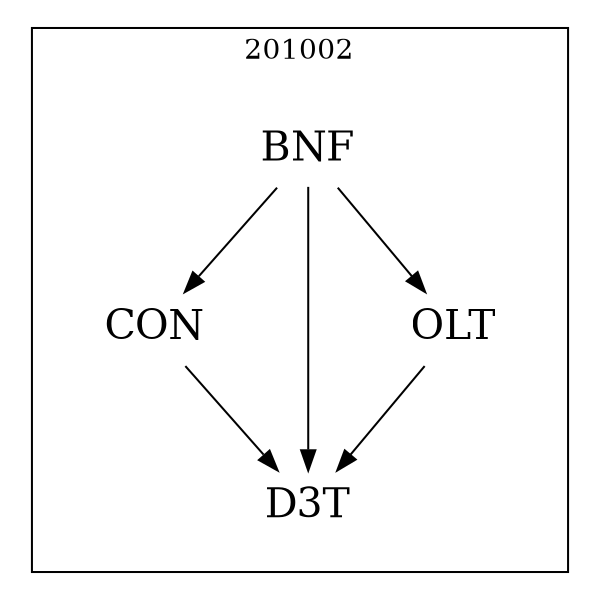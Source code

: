 strict digraph DAGS {
	size = "4,4!" ; ratio ="fill"; subgraph cluster_0{
			labeldoc = "t";
			label = "201002";node	[label= CON, shape = plaintext, fontsize=20] CON;node	[label= BNF, shape = plaintext, fontsize=20] BNF;node	[label= D3T, shape = plaintext, fontsize=20] D3T;node	[label= OLT, shape = plaintext, fontsize=20] OLT;
CON->D3T;
BNF->CON;
BNF->D3T;
BNF->OLT;
OLT->D3T;
	}}